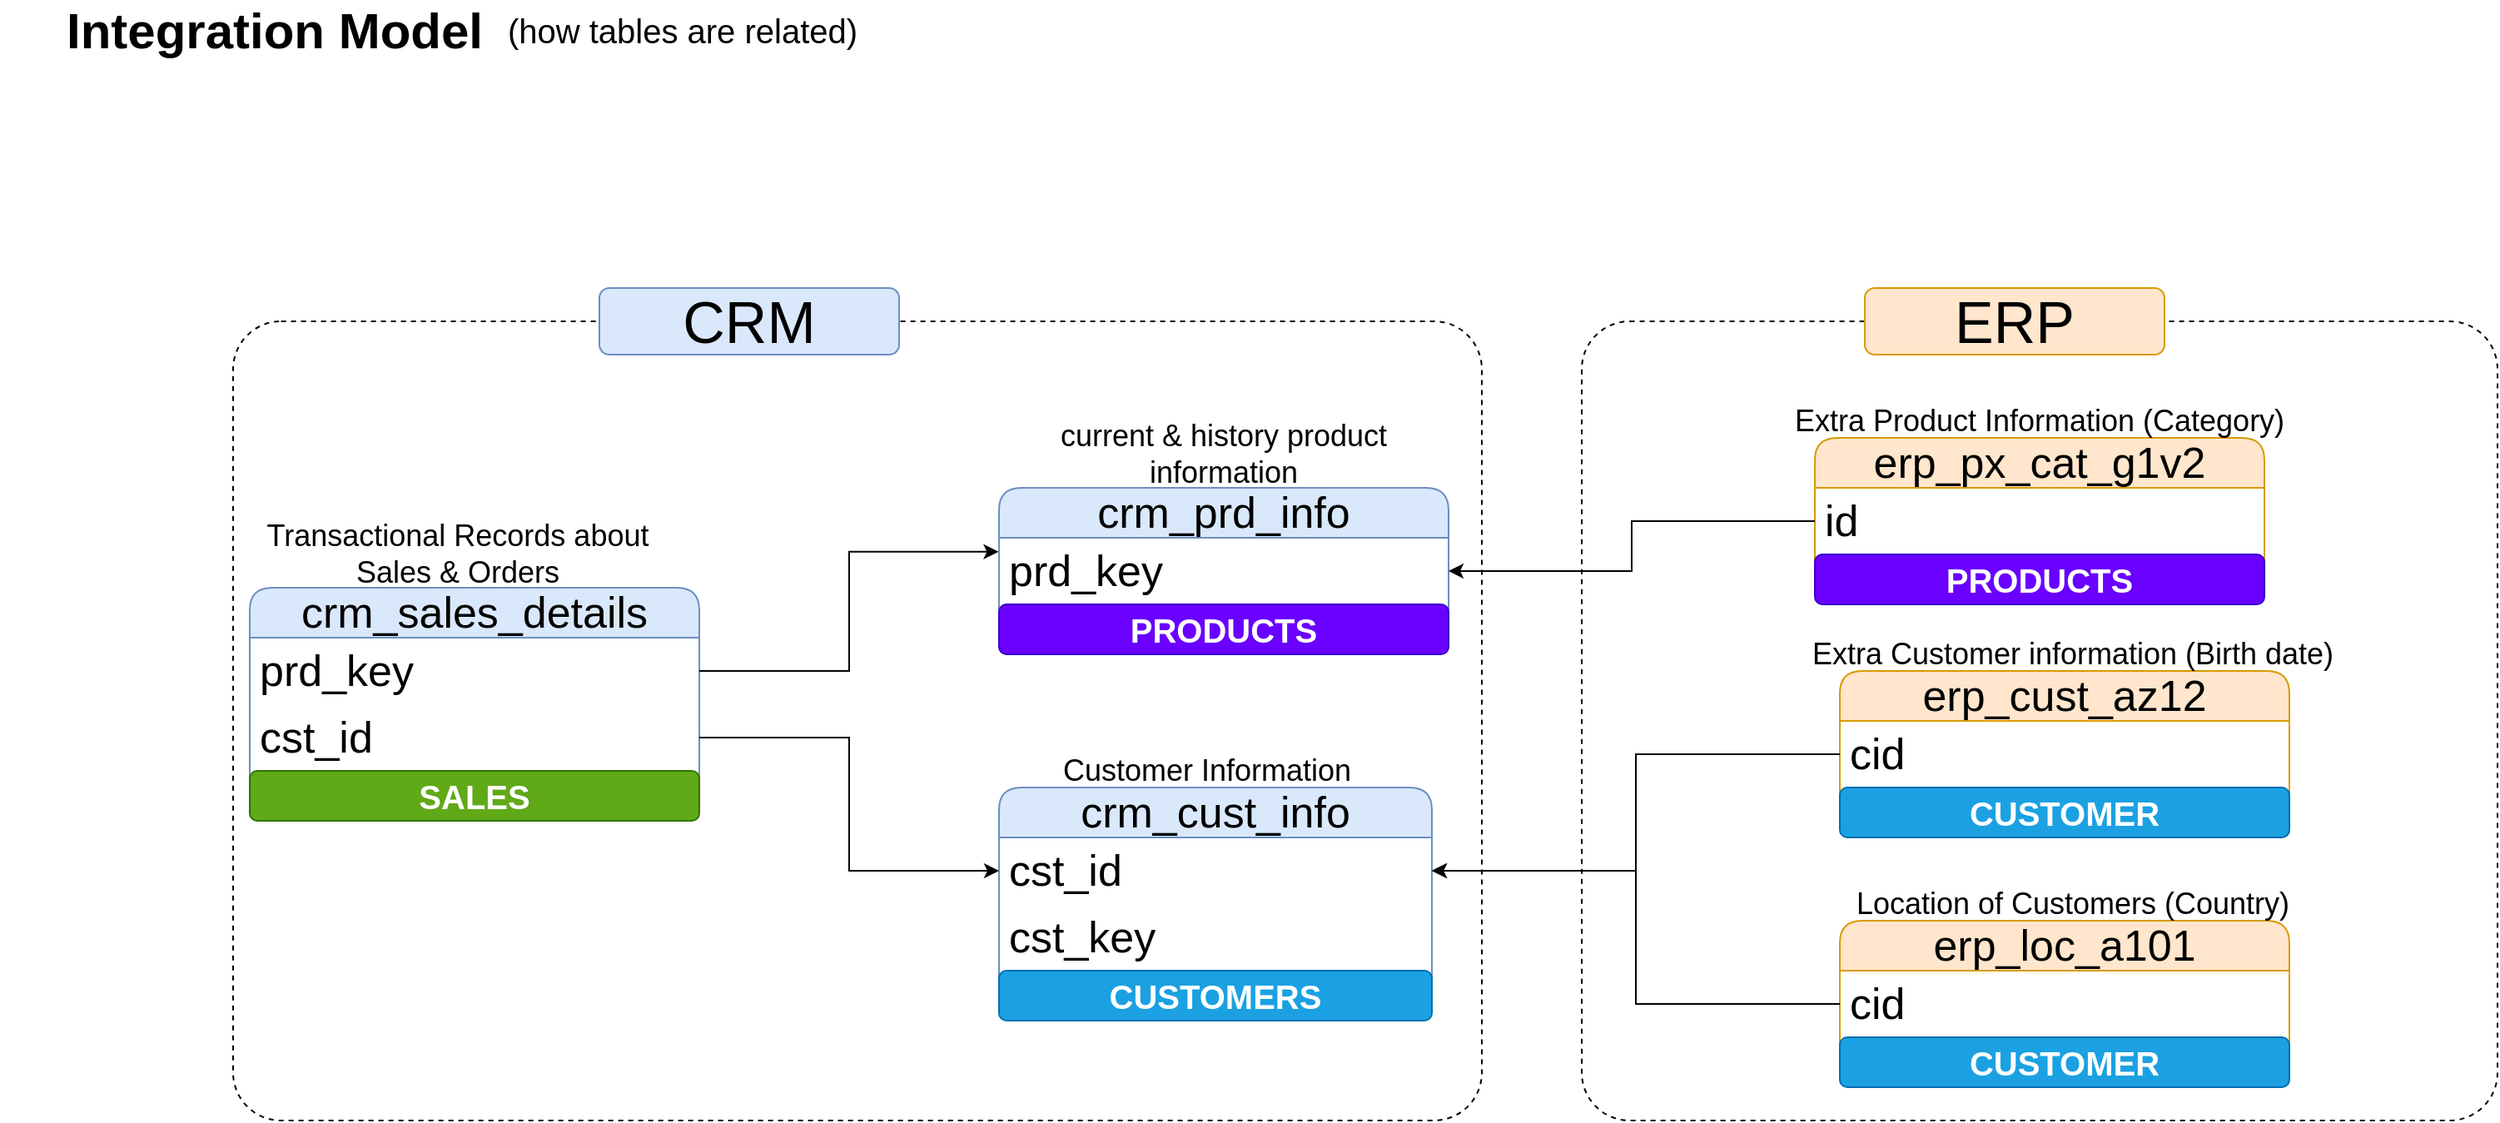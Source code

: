 <mxfile version="28.1.2">
  <diagram name="Page-1" id="Ako4uhVHVNq5wq-JT_mI">
    <mxGraphModel dx="2564" dy="2212" grid="1" gridSize="10" guides="1" tooltips="1" connect="1" arrows="1" fold="1" page="1" pageScale="1" pageWidth="827" pageHeight="1169" math="0" shadow="0">
      <root>
        <mxCell id="0" />
        <mxCell id="1" parent="0" />
        <mxCell id="ptakEEL_nIZvV7rMis_r-1" value="&lt;b&gt;&lt;font style=&quot;font-size: 30px;&quot;&gt;Integration Model&lt;/font&gt;&lt;/b&gt;" style="text;html=1;align=center;verticalAlign=middle;whiteSpace=wrap;rounded=0;" parent="1" vertex="1">
          <mxGeometry x="-600" y="-110" width="330" height="30" as="geometry" />
        </mxCell>
        <mxCell id="ptakEEL_nIZvV7rMis_r-2" value="&lt;font style=&quot;font-size: 20px;&quot;&gt;(how tables are related)&lt;/font&gt;" style="text;html=1;align=center;verticalAlign=middle;whiteSpace=wrap;rounded=0;" parent="1" vertex="1">
          <mxGeometry x="-310" y="-105" width="240" height="20" as="geometry" />
        </mxCell>
        <mxCell id="ptakEEL_nIZvV7rMis_r-3" value="crm_cust_info" style="swimlane;fontStyle=0;childLayout=stackLayout;horizontal=1;startSize=30;horizontalStack=0;resizeParent=1;resizeParentMax=0;resizeLast=0;collapsible=1;marginBottom=0;whiteSpace=wrap;html=1;rounded=1;fillColor=#dae8fc;strokeColor=#6c8ebf;fontSize=26;" parent="1" vertex="1">
          <mxGeometry y="360" width="260" height="140" as="geometry" />
        </mxCell>
        <mxCell id="ptakEEL_nIZvV7rMis_r-4" value="cst_id" style="text;strokeColor=none;fillColor=none;align=left;verticalAlign=middle;spacingLeft=4;spacingRight=4;overflow=hidden;points=[[0,0.5],[1,0.5]];portConstraint=eastwest;rotatable=0;whiteSpace=wrap;html=1;fontSize=26;" parent="ptakEEL_nIZvV7rMis_r-3" vertex="1">
          <mxGeometry y="30" width="260" height="40" as="geometry" />
        </mxCell>
        <mxCell id="ptakEEL_nIZvV7rMis_r-20" value="cst_key" style="text;strokeColor=none;fillColor=none;align=left;verticalAlign=middle;spacingLeft=4;spacingRight=4;overflow=hidden;points=[[0,0.5],[1,0.5]];portConstraint=eastwest;rotatable=0;whiteSpace=wrap;html=1;fontSize=26;" parent="ptakEEL_nIZvV7rMis_r-3" vertex="1">
          <mxGeometry y="70" width="260" height="40" as="geometry" />
        </mxCell>
        <mxCell id="MNAQQw48SjATVV3dbEpY-4" value="&lt;span style=&quot;font-size: 20px;&quot;&gt;&lt;b&gt;CUSTOMERS&lt;/b&gt;&lt;/span&gt;" style="text;html=1;strokeColor=#006EAF;fillColor=#1ba1e2;align=center;verticalAlign=middle;whiteSpace=wrap;overflow=hidden;rounded=1;fontColor=#ffffff;" vertex="1" parent="ptakEEL_nIZvV7rMis_r-3">
          <mxGeometry y="110" width="260" height="30" as="geometry" />
        </mxCell>
        <mxCell id="ptakEEL_nIZvV7rMis_r-7" value="&lt;font style=&quot;font-size: 18px;&quot;&gt;Customer Information&lt;/font&gt;" style="text;html=1;align=center;verticalAlign=middle;whiteSpace=wrap;rounded=0;" parent="1" vertex="1">
          <mxGeometry y="340" width="250" height="20" as="geometry" />
        </mxCell>
        <mxCell id="ptakEEL_nIZvV7rMis_r-8" value="crm_prd_info" style="swimlane;fontStyle=0;childLayout=stackLayout;horizontal=1;startSize=30;horizontalStack=0;resizeParent=1;resizeParentMax=0;resizeLast=0;collapsible=1;marginBottom=0;whiteSpace=wrap;html=1;rounded=1;fillColor=#dae8fc;strokeColor=#6c8ebf;fontSize=26;" parent="1" vertex="1">
          <mxGeometry y="180" width="270" height="100" as="geometry" />
        </mxCell>
        <mxCell id="ptakEEL_nIZvV7rMis_r-9" value="prd_key" style="text;strokeColor=none;fillColor=none;align=left;verticalAlign=middle;spacingLeft=4;spacingRight=4;overflow=hidden;points=[[0,0.5],[1,0.5]];portConstraint=eastwest;rotatable=0;whiteSpace=wrap;html=1;fontSize=26;" parent="ptakEEL_nIZvV7rMis_r-8" vertex="1">
          <mxGeometry y="30" width="270" height="40" as="geometry" />
        </mxCell>
        <mxCell id="MNAQQw48SjATVV3dbEpY-1" value="&lt;span style=&quot;font-size: 20px;&quot;&gt;&lt;b&gt;PRODUCTS&lt;/b&gt;&lt;/span&gt;" style="text;html=1;strokeColor=#3700CC;fillColor=#6a00ff;align=center;verticalAlign=middle;whiteSpace=wrap;overflow=hidden;rounded=1;fontColor=#ffffff;" vertex="1" parent="ptakEEL_nIZvV7rMis_r-8">
          <mxGeometry y="70" width="270" height="30" as="geometry" />
        </mxCell>
        <mxCell id="ptakEEL_nIZvV7rMis_r-10" value="&lt;font style=&quot;font-size: 18px;&quot;&gt;current &amp;amp; history product information&lt;/font&gt;" style="text;html=1;align=center;verticalAlign=middle;whiteSpace=wrap;rounded=0;" parent="1" vertex="1">
          <mxGeometry x="20" y="150" width="230" height="20" as="geometry" />
        </mxCell>
        <mxCell id="ptakEEL_nIZvV7rMis_r-11" value="crm_sales_details" style="swimlane;fontStyle=0;childLayout=stackLayout;horizontal=1;startSize=30;horizontalStack=0;resizeParent=1;resizeParentMax=0;resizeLast=0;collapsible=1;marginBottom=0;whiteSpace=wrap;html=1;rounded=1;fillColor=#dae8fc;strokeColor=#6c8ebf;fontSize=26;" parent="1" vertex="1">
          <mxGeometry x="-450" y="240" width="270" height="140" as="geometry" />
        </mxCell>
        <mxCell id="ptakEEL_nIZvV7rMis_r-12" value="prd_key" style="text;strokeColor=none;fillColor=none;align=left;verticalAlign=middle;spacingLeft=4;spacingRight=4;overflow=hidden;points=[[0,0.5],[1,0.5]];portConstraint=eastwest;rotatable=0;whiteSpace=wrap;html=1;fontSize=26;" parent="ptakEEL_nIZvV7rMis_r-11" vertex="1">
          <mxGeometry y="30" width="270" height="40" as="geometry" />
        </mxCell>
        <mxCell id="ptakEEL_nIZvV7rMis_r-14" value="cst_id" style="text;strokeColor=none;fillColor=none;align=left;verticalAlign=middle;spacingLeft=4;spacingRight=4;overflow=hidden;points=[[0,0.5],[1,0.5]];portConstraint=eastwest;rotatable=0;whiteSpace=wrap;html=1;fontSize=26;" parent="ptakEEL_nIZvV7rMis_r-11" vertex="1">
          <mxGeometry y="70" width="270" height="40" as="geometry" />
        </mxCell>
        <mxCell id="MNAQQw48SjATVV3dbEpY-6" value="&lt;span style=&quot;font-size: 20px;&quot;&gt;&lt;b&gt;SALES&lt;/b&gt;&lt;/span&gt;" style="text;html=1;strokeColor=#2D7600;fillColor=#60a917;align=center;verticalAlign=middle;whiteSpace=wrap;overflow=hidden;rounded=1;fontColor=#ffffff;" vertex="1" parent="ptakEEL_nIZvV7rMis_r-11">
          <mxGeometry y="110" width="270" height="30" as="geometry" />
        </mxCell>
        <mxCell id="ptakEEL_nIZvV7rMis_r-13" value="&lt;font style=&quot;font-size: 18px;&quot;&gt;Transactional Records about Sales &amp;amp; Orders&lt;/font&gt;" style="text;html=1;align=center;verticalAlign=middle;whiteSpace=wrap;rounded=0;" parent="1" vertex="1">
          <mxGeometry x="-450" y="210" width="250" height="20" as="geometry" />
        </mxCell>
        <mxCell id="ptakEEL_nIZvV7rMis_r-17" value="erp_cust_az12" style="swimlane;fontStyle=0;childLayout=stackLayout;horizontal=1;startSize=30;horizontalStack=0;resizeParent=1;resizeParentMax=0;resizeLast=0;collapsible=1;marginBottom=0;whiteSpace=wrap;html=1;rounded=1;fillColor=#ffe6cc;strokeColor=#d79b00;fontSize=26;" parent="1" vertex="1">
          <mxGeometry x="505" y="290" width="270" height="100" as="geometry" />
        </mxCell>
        <mxCell id="ptakEEL_nIZvV7rMis_r-18" value="cid" style="text;align=left;verticalAlign=middle;spacingLeft=4;spacingRight=4;overflow=hidden;points=[[0,0.5],[1,0.5]];portConstraint=eastwest;rotatable=0;whiteSpace=wrap;html=1;fontSize=26;" parent="ptakEEL_nIZvV7rMis_r-17" vertex="1">
          <mxGeometry y="30" width="270" height="40" as="geometry" />
        </mxCell>
        <mxCell id="MNAQQw48SjATVV3dbEpY-3" value="&lt;span style=&quot;font-size: 20px;&quot;&gt;&lt;b&gt;CUSTOMER&lt;/b&gt;&lt;/span&gt;" style="text;html=1;strokeColor=#006EAF;fillColor=#1ba1e2;align=center;verticalAlign=middle;whiteSpace=wrap;overflow=hidden;rounded=1;fontColor=#ffffff;" vertex="1" parent="ptakEEL_nIZvV7rMis_r-17">
          <mxGeometry y="70" width="270" height="30" as="geometry" />
        </mxCell>
        <mxCell id="ptakEEL_nIZvV7rMis_r-19" value="&lt;span style=&quot;font-size: 18px;&quot;&gt;Extra Customer information (Birth date)&lt;/span&gt;" style="text;html=1;align=center;verticalAlign=middle;whiteSpace=wrap;rounded=0;" parent="1" vertex="1">
          <mxGeometry x="485" y="270" width="320" height="20" as="geometry" />
        </mxCell>
        <mxCell id="ptakEEL_nIZvV7rMis_r-21" style="edgeStyle=orthogonalEdgeStyle;rounded=0;orthogonalLoop=1;jettySize=auto;html=1;exitX=1;exitY=0.5;exitDx=0;exitDy=0;entryX=-0.001;entryY=0.21;entryDx=0;entryDy=0;entryPerimeter=0;" parent="1" source="ptakEEL_nIZvV7rMis_r-12" target="ptakEEL_nIZvV7rMis_r-9" edge="1">
          <mxGeometry relative="1" as="geometry" />
        </mxCell>
        <mxCell id="ptakEEL_nIZvV7rMis_r-22" style="edgeStyle=orthogonalEdgeStyle;rounded=0;orthogonalLoop=1;jettySize=auto;html=1;exitX=1;exitY=0.5;exitDx=0;exitDy=0;entryX=0;entryY=0.5;entryDx=0;entryDy=0;" parent="1" source="ptakEEL_nIZvV7rMis_r-14" target="ptakEEL_nIZvV7rMis_r-4" edge="1">
          <mxGeometry relative="1" as="geometry" />
        </mxCell>
        <mxCell id="ptakEEL_nIZvV7rMis_r-23" style="edgeStyle=orthogonalEdgeStyle;rounded=0;orthogonalLoop=1;jettySize=auto;html=1;exitX=0;exitY=0.5;exitDx=0;exitDy=0;entryX=1;entryY=0.5;entryDx=0;entryDy=0;" parent="1" source="ptakEEL_nIZvV7rMis_r-18" target="ptakEEL_nIZvV7rMis_r-4" edge="1">
          <mxGeometry relative="1" as="geometry" />
        </mxCell>
        <mxCell id="ptakEEL_nIZvV7rMis_r-24" value="erp_loc_a101" style="swimlane;fontStyle=0;childLayout=stackLayout;horizontal=1;startSize=30;horizontalStack=0;resizeParent=1;resizeParentMax=0;resizeLast=0;collapsible=1;marginBottom=0;whiteSpace=wrap;html=1;rounded=1;fillColor=#ffe6cc;strokeColor=#d79b00;fontSize=26;movable=0;resizable=0;rotatable=0;deletable=0;editable=0;locked=1;connectable=0;" parent="1" vertex="1">
          <mxGeometry x="505" y="440" width="270" height="100" as="geometry" />
        </mxCell>
        <mxCell id="ptakEEL_nIZvV7rMis_r-25" value="cid" style="text;align=left;verticalAlign=middle;spacingLeft=4;spacingRight=4;overflow=hidden;points=[[0,0.5],[1,0.5]];portConstraint=eastwest;rotatable=0;whiteSpace=wrap;html=1;fontSize=26;movable=0;resizable=0;deletable=0;editable=0;locked=1;connectable=0;" parent="ptakEEL_nIZvV7rMis_r-24" vertex="1">
          <mxGeometry y="30" width="270" height="40" as="geometry" />
        </mxCell>
        <mxCell id="MNAQQw48SjATVV3dbEpY-5" value="&lt;span style=&quot;font-size: 20px;&quot;&gt;&lt;b&gt;CUSTOMER&lt;/b&gt;&lt;/span&gt;" style="text;html=1;strokeColor=#006EAF;fillColor=#1ba1e2;align=center;verticalAlign=middle;whiteSpace=wrap;overflow=hidden;rounded=1;fontColor=#ffffff;movable=0;resizable=0;rotatable=0;deletable=0;editable=0;locked=1;connectable=0;" vertex="1" parent="ptakEEL_nIZvV7rMis_r-24">
          <mxGeometry y="70" width="270" height="30" as="geometry" />
        </mxCell>
        <mxCell id="ptakEEL_nIZvV7rMis_r-26" value="&lt;span style=&quot;font-size: 18px;&quot;&gt;Location of Customers (Country)&lt;/span&gt;" style="text;html=1;align=center;verticalAlign=middle;whiteSpace=wrap;rounded=0;movable=0;resizable=0;rotatable=0;deletable=0;editable=0;locked=1;connectable=0;" parent="1" vertex="1">
          <mxGeometry x="505" y="420" width="280" height="20" as="geometry" />
        </mxCell>
        <mxCell id="ptakEEL_nIZvV7rMis_r-27" style="edgeStyle=orthogonalEdgeStyle;rounded=0;orthogonalLoop=1;jettySize=auto;html=1;exitX=0;exitY=0.5;exitDx=0;exitDy=0;entryX=1;entryY=0.5;entryDx=0;entryDy=0;" parent="1" source="ptakEEL_nIZvV7rMis_r-25" target="ptakEEL_nIZvV7rMis_r-4" edge="1">
          <mxGeometry relative="1" as="geometry" />
        </mxCell>
        <mxCell id="ptakEEL_nIZvV7rMis_r-28" value="&lt;div&gt;erp_px_cat_g1v2&lt;/div&gt;" style="swimlane;fontStyle=0;childLayout=stackLayout;horizontal=1;startSize=30;horizontalStack=0;resizeParent=1;resizeParentMax=0;resizeLast=0;collapsible=1;marginBottom=0;whiteSpace=wrap;html=1;rounded=1;fillColor=#ffe6cc;strokeColor=#d79b00;fontSize=26;" parent="1" vertex="1">
          <mxGeometry x="490" y="150" width="270" height="100" as="geometry" />
        </mxCell>
        <mxCell id="ptakEEL_nIZvV7rMis_r-29" value="id" style="text;align=left;verticalAlign=middle;spacingLeft=4;spacingRight=4;overflow=hidden;points=[[0,0.5],[1,0.5]];portConstraint=eastwest;rotatable=0;whiteSpace=wrap;html=1;fontSize=26;" parent="ptakEEL_nIZvV7rMis_r-28" vertex="1">
          <mxGeometry y="30" width="270" height="40" as="geometry" />
        </mxCell>
        <mxCell id="MNAQQw48SjATVV3dbEpY-2" value="&lt;span style=&quot;font-size: 20px;&quot;&gt;&lt;b&gt;PRODUCTS&lt;/b&gt;&lt;/span&gt;" style="text;html=1;strokeColor=#3700CC;fillColor=#6a00ff;align=center;verticalAlign=middle;whiteSpace=wrap;overflow=hidden;rounded=1;fontColor=#ffffff;" vertex="1" parent="ptakEEL_nIZvV7rMis_r-28">
          <mxGeometry y="70" width="270" height="30" as="geometry" />
        </mxCell>
        <mxCell id="ptakEEL_nIZvV7rMis_r-30" value="&lt;span style=&quot;font-size: 18px;&quot;&gt;Extra Product Information (Category)&lt;/span&gt;" style="text;html=1;align=center;verticalAlign=middle;whiteSpace=wrap;rounded=0;" parent="1" vertex="1">
          <mxGeometry x="465" y="130" width="320" height="20" as="geometry" />
        </mxCell>
        <mxCell id="ptakEEL_nIZvV7rMis_r-31" style="edgeStyle=orthogonalEdgeStyle;rounded=0;orthogonalLoop=1;jettySize=auto;html=1;exitX=0;exitY=0.5;exitDx=0;exitDy=0;entryX=1;entryY=0.5;entryDx=0;entryDy=0;" parent="1" source="ptakEEL_nIZvV7rMis_r-29" target="ptakEEL_nIZvV7rMis_r-9" edge="1">
          <mxGeometry relative="1" as="geometry" />
        </mxCell>
        <mxCell id="ptakEEL_nIZvV7rMis_r-32" value="" style="rounded=1;whiteSpace=wrap;html=1;arcSize=6;fillColor=none;dashed=1;" parent="1" vertex="1">
          <mxGeometry x="-460" y="80" width="750" height="480" as="geometry" />
        </mxCell>
        <mxCell id="ptakEEL_nIZvV7rMis_r-33" value="&lt;font style=&quot;font-size: 35px;&quot;&gt;CRM&lt;/font&gt;" style="rounded=1;whiteSpace=wrap;html=1;fillColor=#dae8fc;strokeColor=#6c8ebf;" parent="1" vertex="1">
          <mxGeometry x="-240" y="60" width="180" height="40" as="geometry" />
        </mxCell>
        <mxCell id="ptakEEL_nIZvV7rMis_r-35" value="" style="rounded=1;whiteSpace=wrap;html=1;arcSize=6;fillColor=none;dashed=1;" parent="1" vertex="1">
          <mxGeometry x="350" y="80" width="550" height="480" as="geometry" />
        </mxCell>
        <mxCell id="ptakEEL_nIZvV7rMis_r-36" value="&lt;span style=&quot;font-size: 35px;&quot;&gt;ERP&lt;/span&gt;" style="rounded=1;whiteSpace=wrap;html=1;fillColor=#ffe6cc;strokeColor=#d79b00;" parent="1" vertex="1">
          <mxGeometry x="520" y="60" width="180" height="40" as="geometry" />
        </mxCell>
      </root>
    </mxGraphModel>
  </diagram>
</mxfile>
